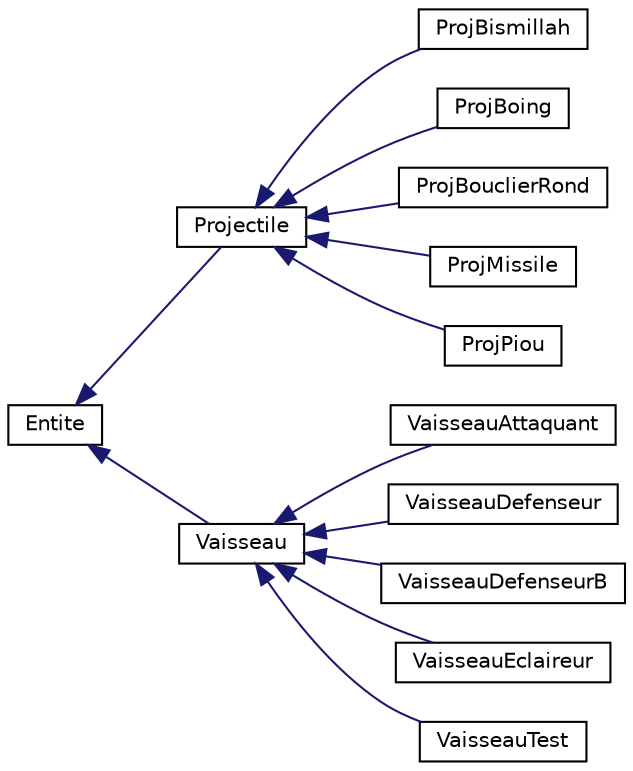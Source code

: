 digraph "Graphe hiérarchique des classes"
{
 // INTERACTIVE_SVG=YES
  edge [fontname="Helvetica",fontsize="10",labelfontname="Helvetica",labelfontsize="10"];
  node [fontname="Helvetica",fontsize="10",shape=record];
  rankdir="LR";
  Node0 [label="Entite",height=0.2,width=0.4,color="black", fillcolor="white", style="filled",URL="$class_entite.html",tooltip="Classe virtuelle qui définit une entité "];
  Node0 -> Node1 [dir="back",color="midnightblue",fontsize="10",style="solid",fontname="Helvetica"];
  Node1 [label="Projectile",height=0.2,width=0.4,color="black", fillcolor="white", style="filled",URL="$class_projectile.html",tooltip="Classe abstraite qui définit la structure générale d&#39;un projectile, à faire hériter pour chaque proje..."];
  Node1 -> Node2 [dir="back",color="midnightblue",fontsize="10",style="solid",fontname="Helvetica"];
  Node2 [label="ProjBismillah",height=0.2,width=0.4,color="black", fillcolor="white", style="filled",URL="$class_proj_bismillah.html"];
  Node1 -> Node3 [dir="back",color="midnightblue",fontsize="10",style="solid",fontname="Helvetica"];
  Node3 [label="ProjBoing",height=0.2,width=0.4,color="black", fillcolor="white", style="filled",URL="$class_proj_boing.html",tooltip="Projectile de test. "];
  Node1 -> Node4 [dir="back",color="midnightblue",fontsize="10",style="solid",fontname="Helvetica"];
  Node4 [label="ProjBouclierRond",height=0.2,width=0.4,color="black", fillcolor="white", style="filled",URL="$class_proj_bouclier_rond.html"];
  Node1 -> Node5 [dir="back",color="midnightblue",fontsize="10",style="solid",fontname="Helvetica"];
  Node5 [label="ProjMissile",height=0.2,width=0.4,color="black", fillcolor="white", style="filled",URL="$class_proj_missile.html"];
  Node1 -> Node6 [dir="back",color="midnightblue",fontsize="10",style="solid",fontname="Helvetica"];
  Node6 [label="ProjPiou",height=0.2,width=0.4,color="black", fillcolor="white", style="filled",URL="$class_proj_piou.html",tooltip="Projectile de test. "];
  Node0 -> Node7 [dir="back",color="midnightblue",fontsize="10",style="solid",fontname="Helvetica"];
  Node7 [label="Vaisseau",height=0.2,width=0.4,color="black", fillcolor="white", style="filled",URL="$class_vaisseau.html",tooltip="classe du vaisseau (véhicule) d&#39;un joueur ou d&#39;un ennemi "];
  Node7 -> Node8 [dir="back",color="midnightblue",fontsize="10",style="solid",fontname="Helvetica"];
  Node8 [label="VaisseauAttaquant",height=0.2,width=0.4,color="black", fillcolor="white", style="filled",URL="$class_vaisseau_attaquant.html",tooltip="classe d&#39;un ennemi de base : l&#39;attaquant "];
  Node7 -> Node9 [dir="back",color="midnightblue",fontsize="10",style="solid",fontname="Helvetica"];
  Node9 [label="VaisseauDefenseur",height=0.2,width=0.4,color="black", fillcolor="white", style="filled",URL="$class_vaisseau_defenseur.html"];
  Node7 -> Node10 [dir="back",color="midnightblue",fontsize="10",style="solid",fontname="Helvetica"];
  Node10 [label="VaisseauDefenseurB",height=0.2,width=0.4,color="black", fillcolor="white", style="filled",URL="$class_vaisseau_defenseur_b.html",tooltip="classe du bouclier du VaisseauDefenseur "];
  Node7 -> Node11 [dir="back",color="midnightblue",fontsize="10",style="solid",fontname="Helvetica"];
  Node11 [label="VaisseauEclaireur",height=0.2,width=0.4,color="black", fillcolor="white", style="filled",URL="$class_vaisseau_eclaireur.html",tooltip="classe d&#39;un ennemi de base : l&#39;éclaireur "];
  Node7 -> Node12 [dir="back",color="midnightblue",fontsize="10",style="solid",fontname="Helvetica"];
  Node12 [label="VaisseauTest",height=0.2,width=0.4,color="black", fillcolor="white", style="filled",URL="$class_vaisseau_test.html"];
}
